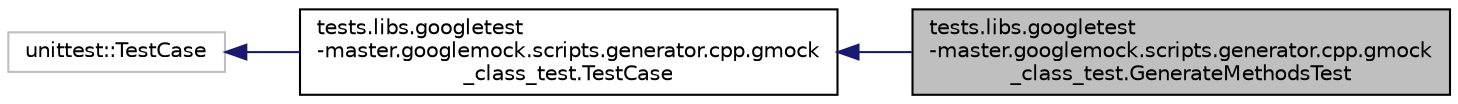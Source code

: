 digraph "tests.libs.googletest-master.googlemock.scripts.generator.cpp.gmock_class_test.GenerateMethodsTest"
{
  edge [fontname="Helvetica",fontsize="10",labelfontname="Helvetica",labelfontsize="10"];
  node [fontname="Helvetica",fontsize="10",shape=record];
  rankdir="LR";
  Node0 [label="tests.libs.googletest\l-master.googlemock.scripts.generator.cpp.gmock\l_class_test.GenerateMethodsTest",height=0.2,width=0.4,color="black", fillcolor="grey75", style="filled", fontcolor="black"];
  Node1 -> Node0 [dir="back",color="midnightblue",fontsize="10",style="solid"];
  Node1 [label="tests.libs.googletest\l-master.googlemock.scripts.generator.cpp.gmock\l_class_test.TestCase",height=0.2,width=0.4,color="black", fillcolor="white", style="filled",URL="$classtests_1_1libs_1_1googletest-master_1_1googlemock_1_1scripts_1_1generator_1_1cpp_1_1gmock__class__test_1_1TestCase.html"];
  Node2 -> Node1 [dir="back",color="midnightblue",fontsize="10",style="solid"];
  Node2 [label="unittest::TestCase",height=0.2,width=0.4,color="grey75", fillcolor="white", style="filled"];
}

